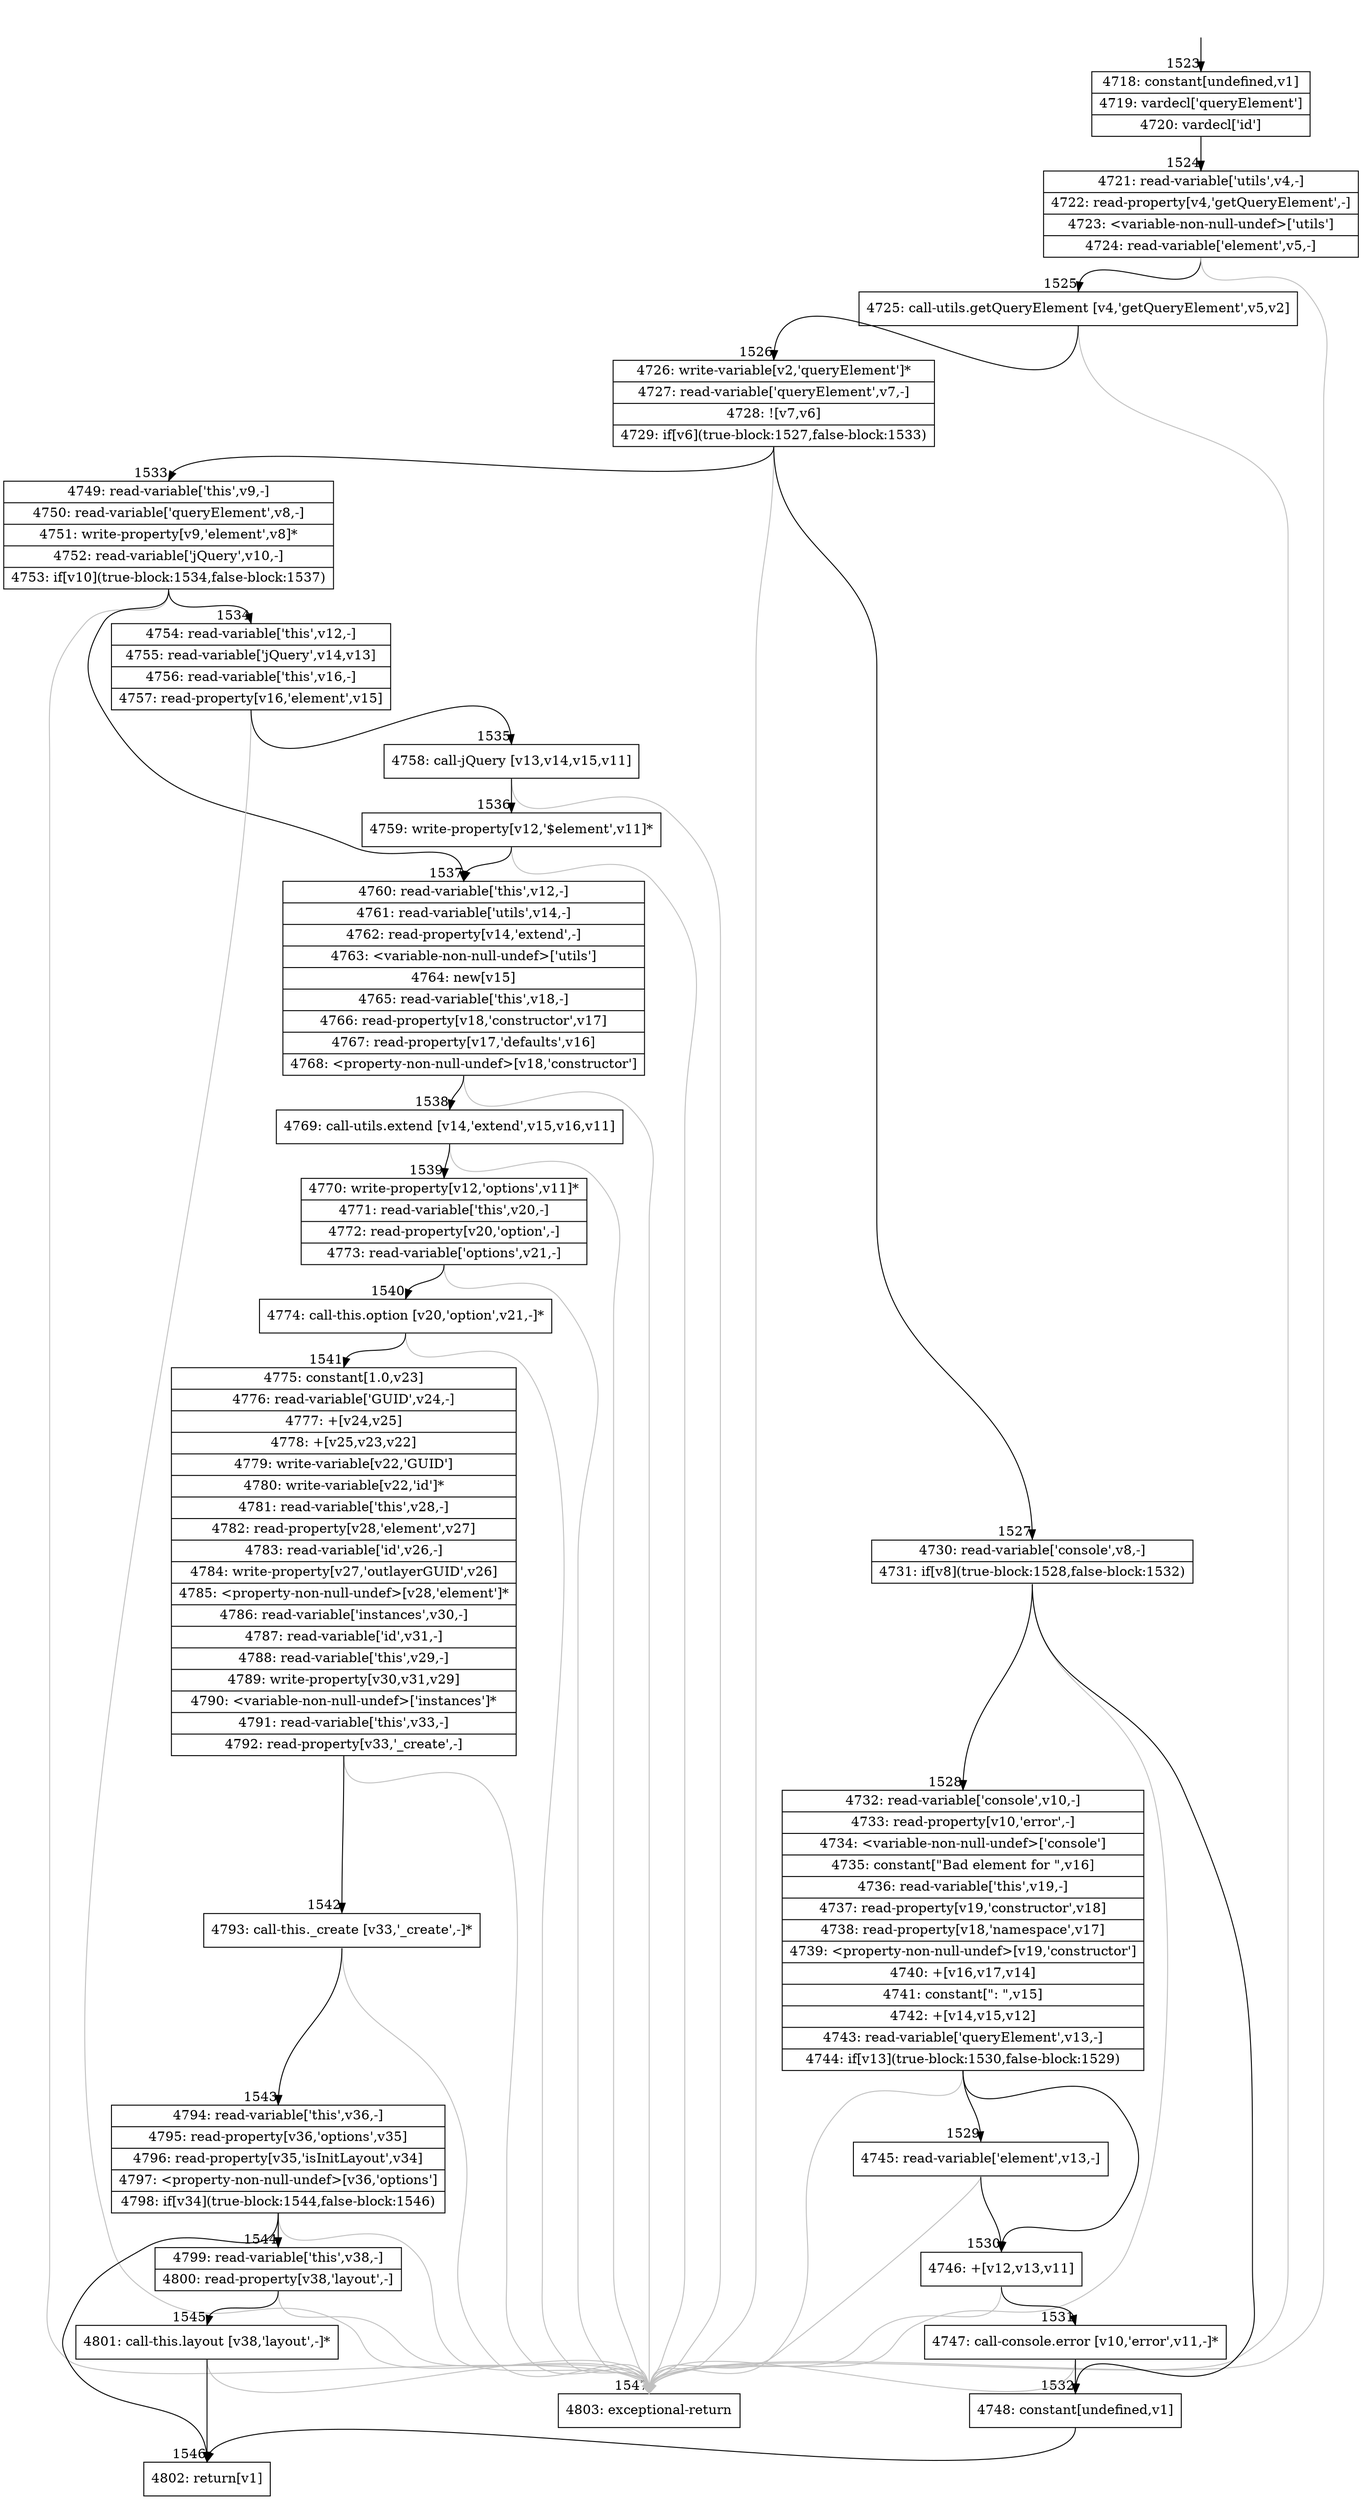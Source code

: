 digraph {
rankdir="TD"
BB_entry139[shape=none,label=""];
BB_entry139 -> BB1523 [tailport=s, headport=n, headlabel="    1523"]
BB1523 [shape=record label="{4718: constant[undefined,v1]|4719: vardecl['queryElement']|4720: vardecl['id']}" ] 
BB1523 -> BB1524 [tailport=s, headport=n, headlabel="      1524"]
BB1524 [shape=record label="{4721: read-variable['utils',v4,-]|4722: read-property[v4,'getQueryElement',-]|4723: \<variable-non-null-undef\>['utils']|4724: read-variable['element',v5,-]}" ] 
BB1524 -> BB1525 [tailport=s, headport=n, headlabel="      1525"]
BB1524 -> BB1547 [tailport=s, headport=n, color=gray, headlabel="      1547"]
BB1525 [shape=record label="{4725: call-utils.getQueryElement [v4,'getQueryElement',v5,v2]}" ] 
BB1525 -> BB1526 [tailport=s, headport=n, headlabel="      1526"]
BB1525 -> BB1547 [tailport=s, headport=n, color=gray]
BB1526 [shape=record label="{4726: write-variable[v2,'queryElement']*|4727: read-variable['queryElement',v7,-]|4728: ![v7,v6]|4729: if[v6](true-block:1527,false-block:1533)}" ] 
BB1526 -> BB1527 [tailport=s, headport=n, headlabel="      1527"]
BB1526 -> BB1533 [tailport=s, headport=n, headlabel="      1533"]
BB1526 -> BB1547 [tailport=s, headport=n, color=gray]
BB1527 [shape=record label="{4730: read-variable['console',v8,-]|4731: if[v8](true-block:1528,false-block:1532)}" ] 
BB1527 -> BB1528 [tailport=s, headport=n, headlabel="      1528"]
BB1527 -> BB1532 [tailport=s, headport=n, headlabel="      1532"]
BB1527 -> BB1547 [tailport=s, headport=n, color=gray]
BB1528 [shape=record label="{4732: read-variable['console',v10,-]|4733: read-property[v10,'error',-]|4734: \<variable-non-null-undef\>['console']|4735: constant[\"Bad element for \",v16]|4736: read-variable['this',v19,-]|4737: read-property[v19,'constructor',v18]|4738: read-property[v18,'namespace',v17]|4739: \<property-non-null-undef\>[v19,'constructor']|4740: +[v16,v17,v14]|4741: constant[\": \",v15]|4742: +[v14,v15,v12]|4743: read-variable['queryElement',v13,-]|4744: if[v13](true-block:1530,false-block:1529)}" ] 
BB1528 -> BB1530 [tailport=s, headport=n, headlabel="      1530"]
BB1528 -> BB1529 [tailport=s, headport=n, headlabel="      1529"]
BB1528 -> BB1547 [tailport=s, headport=n, color=gray]
BB1529 [shape=record label="{4745: read-variable['element',v13,-]}" ] 
BB1529 -> BB1530 [tailport=s, headport=n]
BB1529 -> BB1547 [tailport=s, headport=n, color=gray]
BB1530 [shape=record label="{4746: +[v12,v13,v11]}" ] 
BB1530 -> BB1531 [tailport=s, headport=n, headlabel="      1531"]
BB1530 -> BB1547 [tailport=s, headport=n, color=gray]
BB1531 [shape=record label="{4747: call-console.error [v10,'error',v11,-]*}" ] 
BB1531 -> BB1532 [tailport=s, headport=n]
BB1531 -> BB1547 [tailport=s, headport=n, color=gray]
BB1532 [shape=record label="{4748: constant[undefined,v1]}" ] 
BB1532 -> BB1546 [tailport=s, headport=n, headlabel="      1546"]
BB1533 [shape=record label="{4749: read-variable['this',v9,-]|4750: read-variable['queryElement',v8,-]|4751: write-property[v9,'element',v8]*|4752: read-variable['jQuery',v10,-]|4753: if[v10](true-block:1534,false-block:1537)}" ] 
BB1533 -> BB1534 [tailport=s, headport=n, headlabel="      1534"]
BB1533 -> BB1537 [tailport=s, headport=n, headlabel="      1537"]
BB1533 -> BB1547 [tailport=s, headport=n, color=gray]
BB1534 [shape=record label="{4754: read-variable['this',v12,-]|4755: read-variable['jQuery',v14,v13]|4756: read-variable['this',v16,-]|4757: read-property[v16,'element',v15]}" ] 
BB1534 -> BB1535 [tailport=s, headport=n, headlabel="      1535"]
BB1534 -> BB1547 [tailport=s, headport=n, color=gray]
BB1535 [shape=record label="{4758: call-jQuery [v13,v14,v15,v11]}" ] 
BB1535 -> BB1536 [tailport=s, headport=n, headlabel="      1536"]
BB1535 -> BB1547 [tailport=s, headport=n, color=gray]
BB1536 [shape=record label="{4759: write-property[v12,'$element',v11]*}" ] 
BB1536 -> BB1537 [tailport=s, headport=n]
BB1536 -> BB1547 [tailport=s, headport=n, color=gray]
BB1537 [shape=record label="{4760: read-variable['this',v12,-]|4761: read-variable['utils',v14,-]|4762: read-property[v14,'extend',-]|4763: \<variable-non-null-undef\>['utils']|4764: new[v15]|4765: read-variable['this',v18,-]|4766: read-property[v18,'constructor',v17]|4767: read-property[v17,'defaults',v16]|4768: \<property-non-null-undef\>[v18,'constructor']}" ] 
BB1537 -> BB1538 [tailport=s, headport=n, headlabel="      1538"]
BB1537 -> BB1547 [tailport=s, headport=n, color=gray]
BB1538 [shape=record label="{4769: call-utils.extend [v14,'extend',v15,v16,v11]}" ] 
BB1538 -> BB1539 [tailport=s, headport=n, headlabel="      1539"]
BB1538 -> BB1547 [tailport=s, headport=n, color=gray]
BB1539 [shape=record label="{4770: write-property[v12,'options',v11]*|4771: read-variable['this',v20,-]|4772: read-property[v20,'option',-]|4773: read-variable['options',v21,-]}" ] 
BB1539 -> BB1540 [tailport=s, headport=n, headlabel="      1540"]
BB1539 -> BB1547 [tailport=s, headport=n, color=gray]
BB1540 [shape=record label="{4774: call-this.option [v20,'option',v21,-]*}" ] 
BB1540 -> BB1541 [tailport=s, headport=n, headlabel="      1541"]
BB1540 -> BB1547 [tailport=s, headport=n, color=gray]
BB1541 [shape=record label="{4775: constant[1.0,v23]|4776: read-variable['GUID',v24,-]|4777: +[v24,v25]|4778: +[v25,v23,v22]|4779: write-variable[v22,'GUID']|4780: write-variable[v22,'id']*|4781: read-variable['this',v28,-]|4782: read-property[v28,'element',v27]|4783: read-variable['id',v26,-]|4784: write-property[v27,'outlayerGUID',v26]|4785: \<property-non-null-undef\>[v28,'element']*|4786: read-variable['instances',v30,-]|4787: read-variable['id',v31,-]|4788: read-variable['this',v29,-]|4789: write-property[v30,v31,v29]|4790: \<variable-non-null-undef\>['instances']*|4791: read-variable['this',v33,-]|4792: read-property[v33,'_create',-]}" ] 
BB1541 -> BB1542 [tailport=s, headport=n, headlabel="      1542"]
BB1541 -> BB1547 [tailport=s, headport=n, color=gray]
BB1542 [shape=record label="{4793: call-this._create [v33,'_create',-]*}" ] 
BB1542 -> BB1543 [tailport=s, headport=n, headlabel="      1543"]
BB1542 -> BB1547 [tailport=s, headport=n, color=gray]
BB1543 [shape=record label="{4794: read-variable['this',v36,-]|4795: read-property[v36,'options',v35]|4796: read-property[v35,'isInitLayout',v34]|4797: \<property-non-null-undef\>[v36,'options']|4798: if[v34](true-block:1544,false-block:1546)}" ] 
BB1543 -> BB1544 [tailport=s, headport=n, headlabel="      1544"]
BB1543 -> BB1546 [tailport=s, headport=n]
BB1543 -> BB1547 [tailport=s, headport=n, color=gray]
BB1544 [shape=record label="{4799: read-variable['this',v38,-]|4800: read-property[v38,'layout',-]}" ] 
BB1544 -> BB1545 [tailport=s, headport=n, headlabel="      1545"]
BB1544 -> BB1547 [tailport=s, headport=n, color=gray]
BB1545 [shape=record label="{4801: call-this.layout [v38,'layout',-]*}" ] 
BB1545 -> BB1546 [tailport=s, headport=n]
BB1545 -> BB1547 [tailport=s, headport=n, color=gray]
BB1546 [shape=record label="{4802: return[v1]}" ] 
BB1547 [shape=record label="{4803: exceptional-return}" ] 
//#$~ 2132
}
